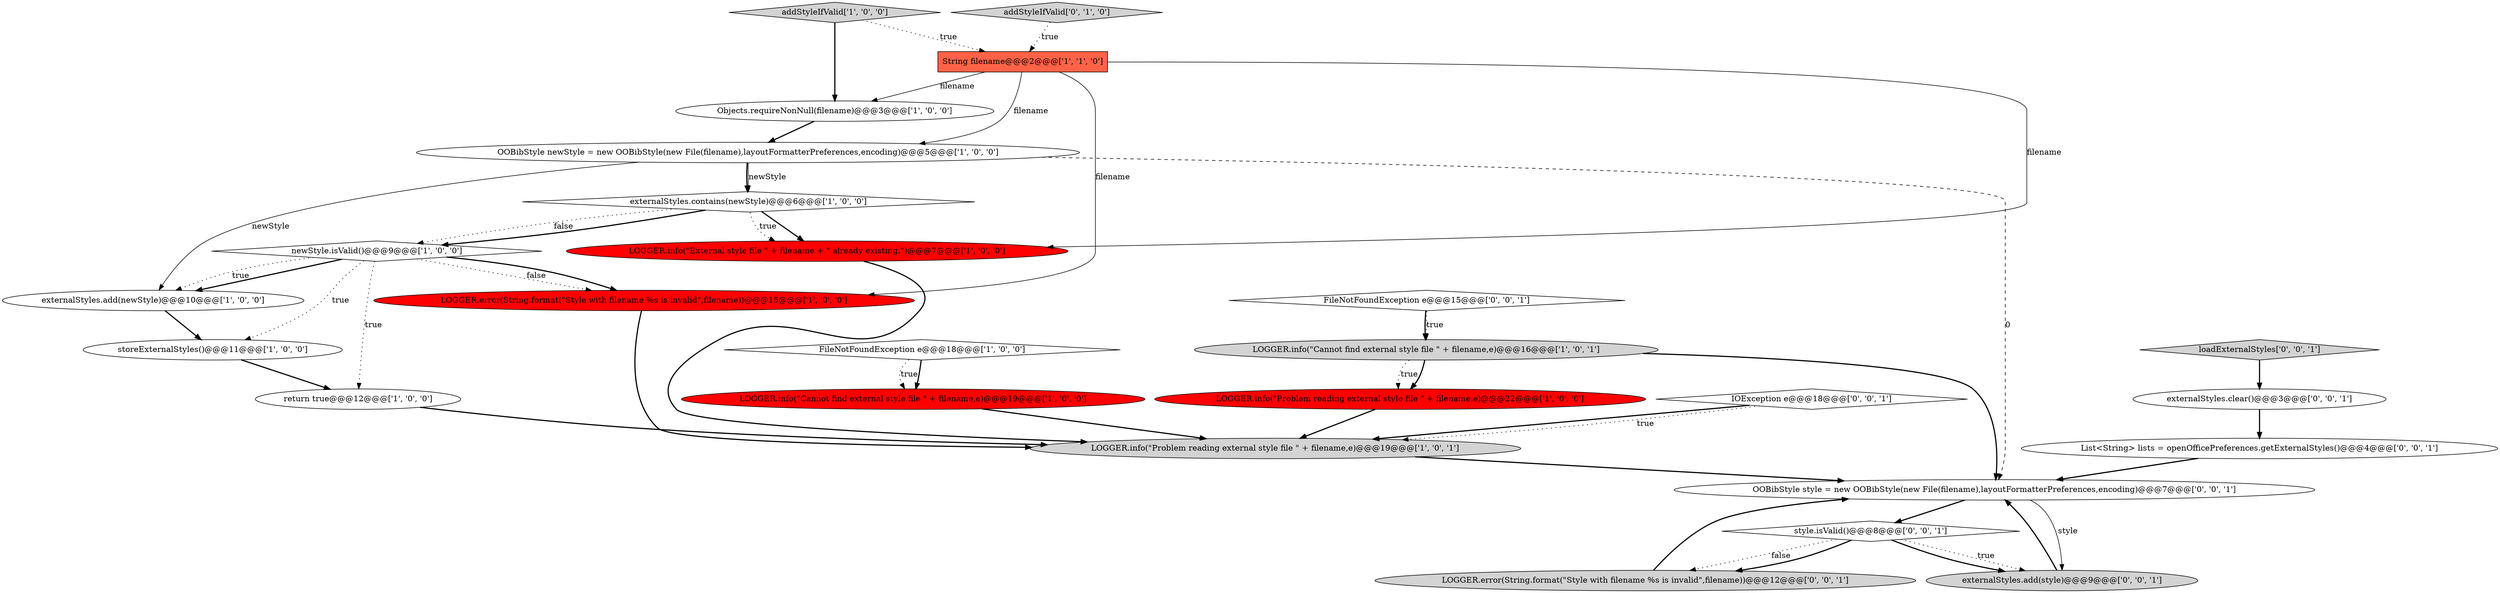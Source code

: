 digraph {
9 [style = filled, label = "LOGGER.info(\"Problem reading external style file \" + filename,e)@@@22@@@['1', '0', '0']", fillcolor = red, shape = ellipse image = "AAA1AAABBB1BBB"];
20 [style = filled, label = "externalStyles.clear()@@@3@@@['0', '0', '1']", fillcolor = white, shape = ellipse image = "AAA0AAABBB3BBB"];
18 [style = filled, label = "style.isValid()@@@8@@@['0', '0', '1']", fillcolor = white, shape = diamond image = "AAA0AAABBB3BBB"];
19 [style = filled, label = "externalStyles.add(style)@@@9@@@['0', '0', '1']", fillcolor = lightgray, shape = ellipse image = "AAA0AAABBB3BBB"];
25 [style = filled, label = "IOException e@@@18@@@['0', '0', '1']", fillcolor = white, shape = diamond image = "AAA0AAABBB3BBB"];
24 [style = filled, label = "FileNotFoundException e@@@15@@@['0', '0', '1']", fillcolor = white, shape = diamond image = "AAA0AAABBB3BBB"];
15 [style = filled, label = "LOGGER.info(\"External style file \" + filename + \" already existing.\")@@@7@@@['1', '0', '0']", fillcolor = red, shape = ellipse image = "AAA1AAABBB1BBB"];
6 [style = filled, label = "FileNotFoundException e@@@18@@@['1', '0', '0']", fillcolor = white, shape = diamond image = "AAA0AAABBB1BBB"];
0 [style = filled, label = "LOGGER.error(String.format(\"Style with filename %s is invalid\",filename))@@@15@@@['1', '0', '0']", fillcolor = red, shape = ellipse image = "AAA1AAABBB1BBB"];
11 [style = filled, label = "return true@@@12@@@['1', '0', '0']", fillcolor = white, shape = ellipse image = "AAA0AAABBB1BBB"];
14 [style = filled, label = "String filename@@@2@@@['1', '1', '0']", fillcolor = tomato, shape = box image = "AAA0AAABBB1BBB"];
7 [style = filled, label = "LOGGER.info(\"Cannot find external style file \" + filename,e)@@@16@@@['1', '0', '1']", fillcolor = lightgray, shape = ellipse image = "AAA0AAABBB1BBB"];
12 [style = filled, label = "LOGGER.info(\"Cannot find external style file \" + filename,e)@@@19@@@['1', '0', '0']", fillcolor = red, shape = ellipse image = "AAA1AAABBB1BBB"];
16 [style = filled, label = "addStyleIfValid['0', '1', '0']", fillcolor = lightgray, shape = diamond image = "AAA0AAABBB2BBB"];
2 [style = filled, label = "newStyle.isValid()@@@9@@@['1', '0', '0']", fillcolor = white, shape = diamond image = "AAA0AAABBB1BBB"];
22 [style = filled, label = "OOBibStyle style = new OOBibStyle(new File(filename),layoutFormatterPreferences,encoding)@@@7@@@['0', '0', '1']", fillcolor = white, shape = ellipse image = "AAA0AAABBB3BBB"];
23 [style = filled, label = "loadExternalStyles['0', '0', '1']", fillcolor = lightgray, shape = diamond image = "AAA0AAABBB3BBB"];
4 [style = filled, label = "externalStyles.add(newStyle)@@@10@@@['1', '0', '0']", fillcolor = white, shape = ellipse image = "AAA0AAABBB1BBB"];
13 [style = filled, label = "addStyleIfValid['1', '0', '0']", fillcolor = lightgray, shape = diamond image = "AAA0AAABBB1BBB"];
1 [style = filled, label = "LOGGER.info(\"Problem reading external style file \" + filename,e)@@@19@@@['1', '0', '1']", fillcolor = lightgray, shape = ellipse image = "AAA0AAABBB1BBB"];
10 [style = filled, label = "OOBibStyle newStyle = new OOBibStyle(new File(filename),layoutFormatterPreferences,encoding)@@@5@@@['1', '0', '0']", fillcolor = white, shape = ellipse image = "AAA0AAABBB1BBB"];
17 [style = filled, label = "List<String> lists = openOfficePreferences.getExternalStyles()@@@4@@@['0', '0', '1']", fillcolor = white, shape = ellipse image = "AAA0AAABBB3BBB"];
21 [style = filled, label = "LOGGER.error(String.format(\"Style with filename %s is invalid\",filename))@@@12@@@['0', '0', '1']", fillcolor = lightgray, shape = ellipse image = "AAA0AAABBB3BBB"];
3 [style = filled, label = "storeExternalStyles()@@@11@@@['1', '0', '0']", fillcolor = white, shape = ellipse image = "AAA0AAABBB1BBB"];
8 [style = filled, label = "externalStyles.contains(newStyle)@@@6@@@['1', '0', '0']", fillcolor = white, shape = diamond image = "AAA0AAABBB1BBB"];
5 [style = filled, label = "Objects.requireNonNull(filename)@@@3@@@['1', '0', '0']", fillcolor = white, shape = ellipse image = "AAA0AAABBB1BBB"];
2->3 [style = dotted, label="true"];
5->10 [style = bold, label=""];
4->3 [style = bold, label=""];
23->20 [style = bold, label=""];
20->17 [style = bold, label=""];
25->1 [style = bold, label=""];
8->15 [style = bold, label=""];
11->1 [style = bold, label=""];
18->19 [style = dotted, label="true"];
3->11 [style = bold, label=""];
18->19 [style = bold, label=""];
8->15 [style = dotted, label="true"];
2->0 [style = dotted, label="false"];
7->9 [style = dotted, label="true"];
22->19 [style = solid, label="style"];
10->22 [style = dashed, label="0"];
17->22 [style = bold, label=""];
12->1 [style = bold, label=""];
10->4 [style = solid, label="newStyle"];
2->4 [style = bold, label=""];
14->0 [style = solid, label="filename"];
18->21 [style = dotted, label="false"];
8->2 [style = dotted, label="false"];
14->5 [style = solid, label="filename"];
1->22 [style = bold, label=""];
2->11 [style = dotted, label="true"];
7->9 [style = bold, label=""];
10->8 [style = solid, label="newStyle"];
7->22 [style = bold, label=""];
2->0 [style = bold, label=""];
22->18 [style = bold, label=""];
14->15 [style = solid, label="filename"];
10->8 [style = bold, label=""];
8->2 [style = bold, label=""];
21->22 [style = bold, label=""];
0->1 [style = bold, label=""];
2->4 [style = dotted, label="true"];
16->14 [style = dotted, label="true"];
13->5 [style = bold, label=""];
6->12 [style = dotted, label="true"];
18->21 [style = bold, label=""];
9->1 [style = bold, label=""];
24->7 [style = bold, label=""];
13->14 [style = dotted, label="true"];
19->22 [style = bold, label=""];
24->7 [style = dotted, label="true"];
14->10 [style = solid, label="filename"];
25->1 [style = dotted, label="true"];
15->1 [style = bold, label=""];
6->12 [style = bold, label=""];
}

